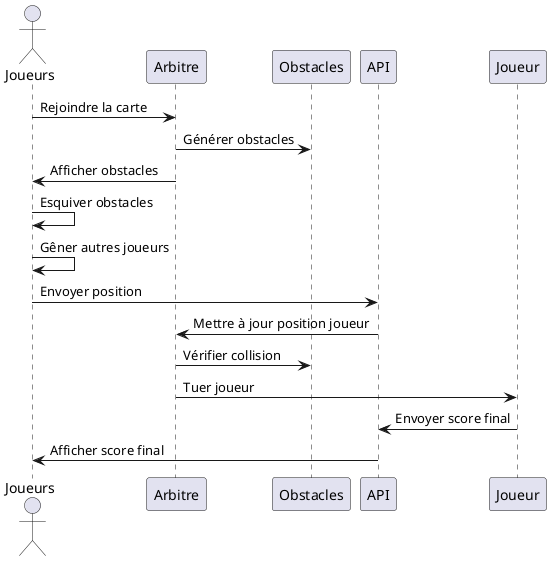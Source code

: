 @startuml diagramme-sequence

actor Joueurs
participant "Arbitre" as Carte
participant "Obstacles" as Obstacles
participant "API" as API
participant "Joueur" as Joueur

Joueurs -> Carte : Rejoindre la carte
Carte -> Obstacles : Générer obstacles
Carte -> Joueurs : Afficher obstacles
Joueurs -> Joueurs : Esquiver obstacles
Joueurs -> Joueurs : Gêner autres joueurs
Joueurs -> API : Envoyer position
API -> Carte : Mettre à jour position joueur
Carte -> Obstacles : Vérifier collision
Carte -> Joueur : Tuer joueur
Joueur -> API : Envoyer score final
API -> Joueurs : Afficher score final

@enduml
